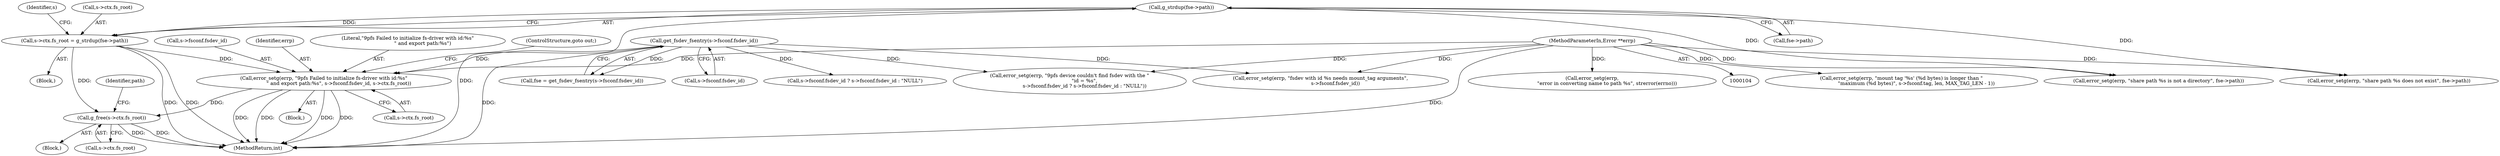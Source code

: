 digraph "0_qemu_4774718e5c194026ba5ee7a28d9be49be3080e42@API" {
"1000404" [label="(Call,g_free(s->ctx.fs_root))"];
"1000324" [label="(Call,error_setg(errp, \"9pfs Failed to initialize fs-driver with id:%s\"\n                   \" and export path:%s\", s->fsconf.fsdev_id, s->ctx.fs_root))"];
"1000106" [label="(MethodParameterIn,Error **errp)"];
"1000181" [label="(Call,get_fsdev_fsentry(s->fsconf.fsdev_id))"];
"1000233" [label="(Call,s->ctx.fs_root = g_strdup(fse->path))"];
"1000239" [label="(Call,g_strdup(fse->path))"];
"1000327" [label="(Call,s->fsconf.fsdev_id)"];
"1000182" [label="(Call,s->fsconf.fsdev_id)"];
"1000325" [label="(Identifier,errp)"];
"1000326" [label="(Literal,\"9pfs Failed to initialize fs-driver with id:%s\"\n                   \" and export path:%s\")"];
"1000247" [label="(Identifier,s)"];
"1000267" [label="(Call,error_setg(errp, \"mount tag '%s' (%d bytes) is longer than \"\n                   \"maximum (%d bytes)\", s->fsconf.tag, len, MAX_TAG_LEN - 1))"];
"1000191" [label="(Call,error_setg(errp, \"9pfs device couldn't find fsdev with the \"\n                   \"id = %s\",\n                   s->fsconf.fsdev_id ? s->fsconf.fsdev_id : \"NULL\"))"];
"1000194" [label="(Call,s->fsconf.fsdev_id ? s->fsconf.fsdev_id : \"NULL\")"];
"1000215" [label="(Call,error_setg(errp, \"fsdev with id %s needs mount_tag arguments\",\n                   s->fsconf.fsdev_id))"];
"1000332" [label="(Call,s->ctx.fs_root)"];
"1000239" [label="(Call,g_strdup(fse->path))"];
"1000323" [label="(Block,)"];
"1000337" [label="(ControlStructure,goto out;)"];
"1000324" [label="(Call,error_setg(errp, \"9pfs Failed to initialize fs-driver with id:%s\"\n                   \" and export path:%s\", s->fsconf.fsdev_id, s->ctx.fs_root))"];
"1000404" [label="(Call,g_free(s->ctx.fs_root))"];
"1000240" [label="(Call,fse->path)"];
"1000107" [label="(Block,)"];
"1000106" [label="(MethodParameterIn,Error **errp)"];
"1000233" [label="(Call,s->ctx.fs_root = g_strdup(fse->path))"];
"1000399" [label="(Block,)"];
"1000383" [label="(Call,error_setg(errp, \"share path %s is not a directory\", fse->path))"];
"1000179" [label="(Call,fse = get_fsdev_fsentry(s->fsconf.fsdev_id))"];
"1000368" [label="(Call,error_setg(errp, \"share path %s does not exist\", fse->path))"];
"1000412" [label="(Identifier,path)"];
"1000234" [label="(Call,s->ctx.fs_root)"];
"1000415" [label="(MethodReturn,int)"];
"1000405" [label="(Call,s->ctx.fs_root)"];
"1000351" [label="(Call,error_setg(errp,\n                   \"error in converting name to path %s\", strerror(errno)))"];
"1000181" [label="(Call,get_fsdev_fsentry(s->fsconf.fsdev_id))"];
"1000404" -> "1000399"  [label="AST: "];
"1000404" -> "1000405"  [label="CFG: "];
"1000405" -> "1000404"  [label="AST: "];
"1000412" -> "1000404"  [label="CFG: "];
"1000404" -> "1000415"  [label="DDG: "];
"1000404" -> "1000415"  [label="DDG: "];
"1000324" -> "1000404"  [label="DDG: "];
"1000233" -> "1000404"  [label="DDG: "];
"1000324" -> "1000323"  [label="AST: "];
"1000324" -> "1000332"  [label="CFG: "];
"1000325" -> "1000324"  [label="AST: "];
"1000326" -> "1000324"  [label="AST: "];
"1000327" -> "1000324"  [label="AST: "];
"1000332" -> "1000324"  [label="AST: "];
"1000337" -> "1000324"  [label="CFG: "];
"1000324" -> "1000415"  [label="DDG: "];
"1000324" -> "1000415"  [label="DDG: "];
"1000324" -> "1000415"  [label="DDG: "];
"1000324" -> "1000415"  [label="DDG: "];
"1000106" -> "1000324"  [label="DDG: "];
"1000181" -> "1000324"  [label="DDG: "];
"1000233" -> "1000324"  [label="DDG: "];
"1000106" -> "1000104"  [label="AST: "];
"1000106" -> "1000415"  [label="DDG: "];
"1000106" -> "1000191"  [label="DDG: "];
"1000106" -> "1000215"  [label="DDG: "];
"1000106" -> "1000267"  [label="DDG: "];
"1000106" -> "1000351"  [label="DDG: "];
"1000106" -> "1000368"  [label="DDG: "];
"1000106" -> "1000383"  [label="DDG: "];
"1000181" -> "1000179"  [label="AST: "];
"1000181" -> "1000182"  [label="CFG: "];
"1000182" -> "1000181"  [label="AST: "];
"1000179" -> "1000181"  [label="CFG: "];
"1000181" -> "1000415"  [label="DDG: "];
"1000181" -> "1000179"  [label="DDG: "];
"1000181" -> "1000191"  [label="DDG: "];
"1000181" -> "1000194"  [label="DDG: "];
"1000181" -> "1000215"  [label="DDG: "];
"1000233" -> "1000107"  [label="AST: "];
"1000233" -> "1000239"  [label="CFG: "];
"1000234" -> "1000233"  [label="AST: "];
"1000239" -> "1000233"  [label="AST: "];
"1000247" -> "1000233"  [label="CFG: "];
"1000233" -> "1000415"  [label="DDG: "];
"1000233" -> "1000415"  [label="DDG: "];
"1000239" -> "1000233"  [label="DDG: "];
"1000239" -> "1000240"  [label="CFG: "];
"1000240" -> "1000239"  [label="AST: "];
"1000239" -> "1000415"  [label="DDG: "];
"1000239" -> "1000368"  [label="DDG: "];
"1000239" -> "1000383"  [label="DDG: "];
}
